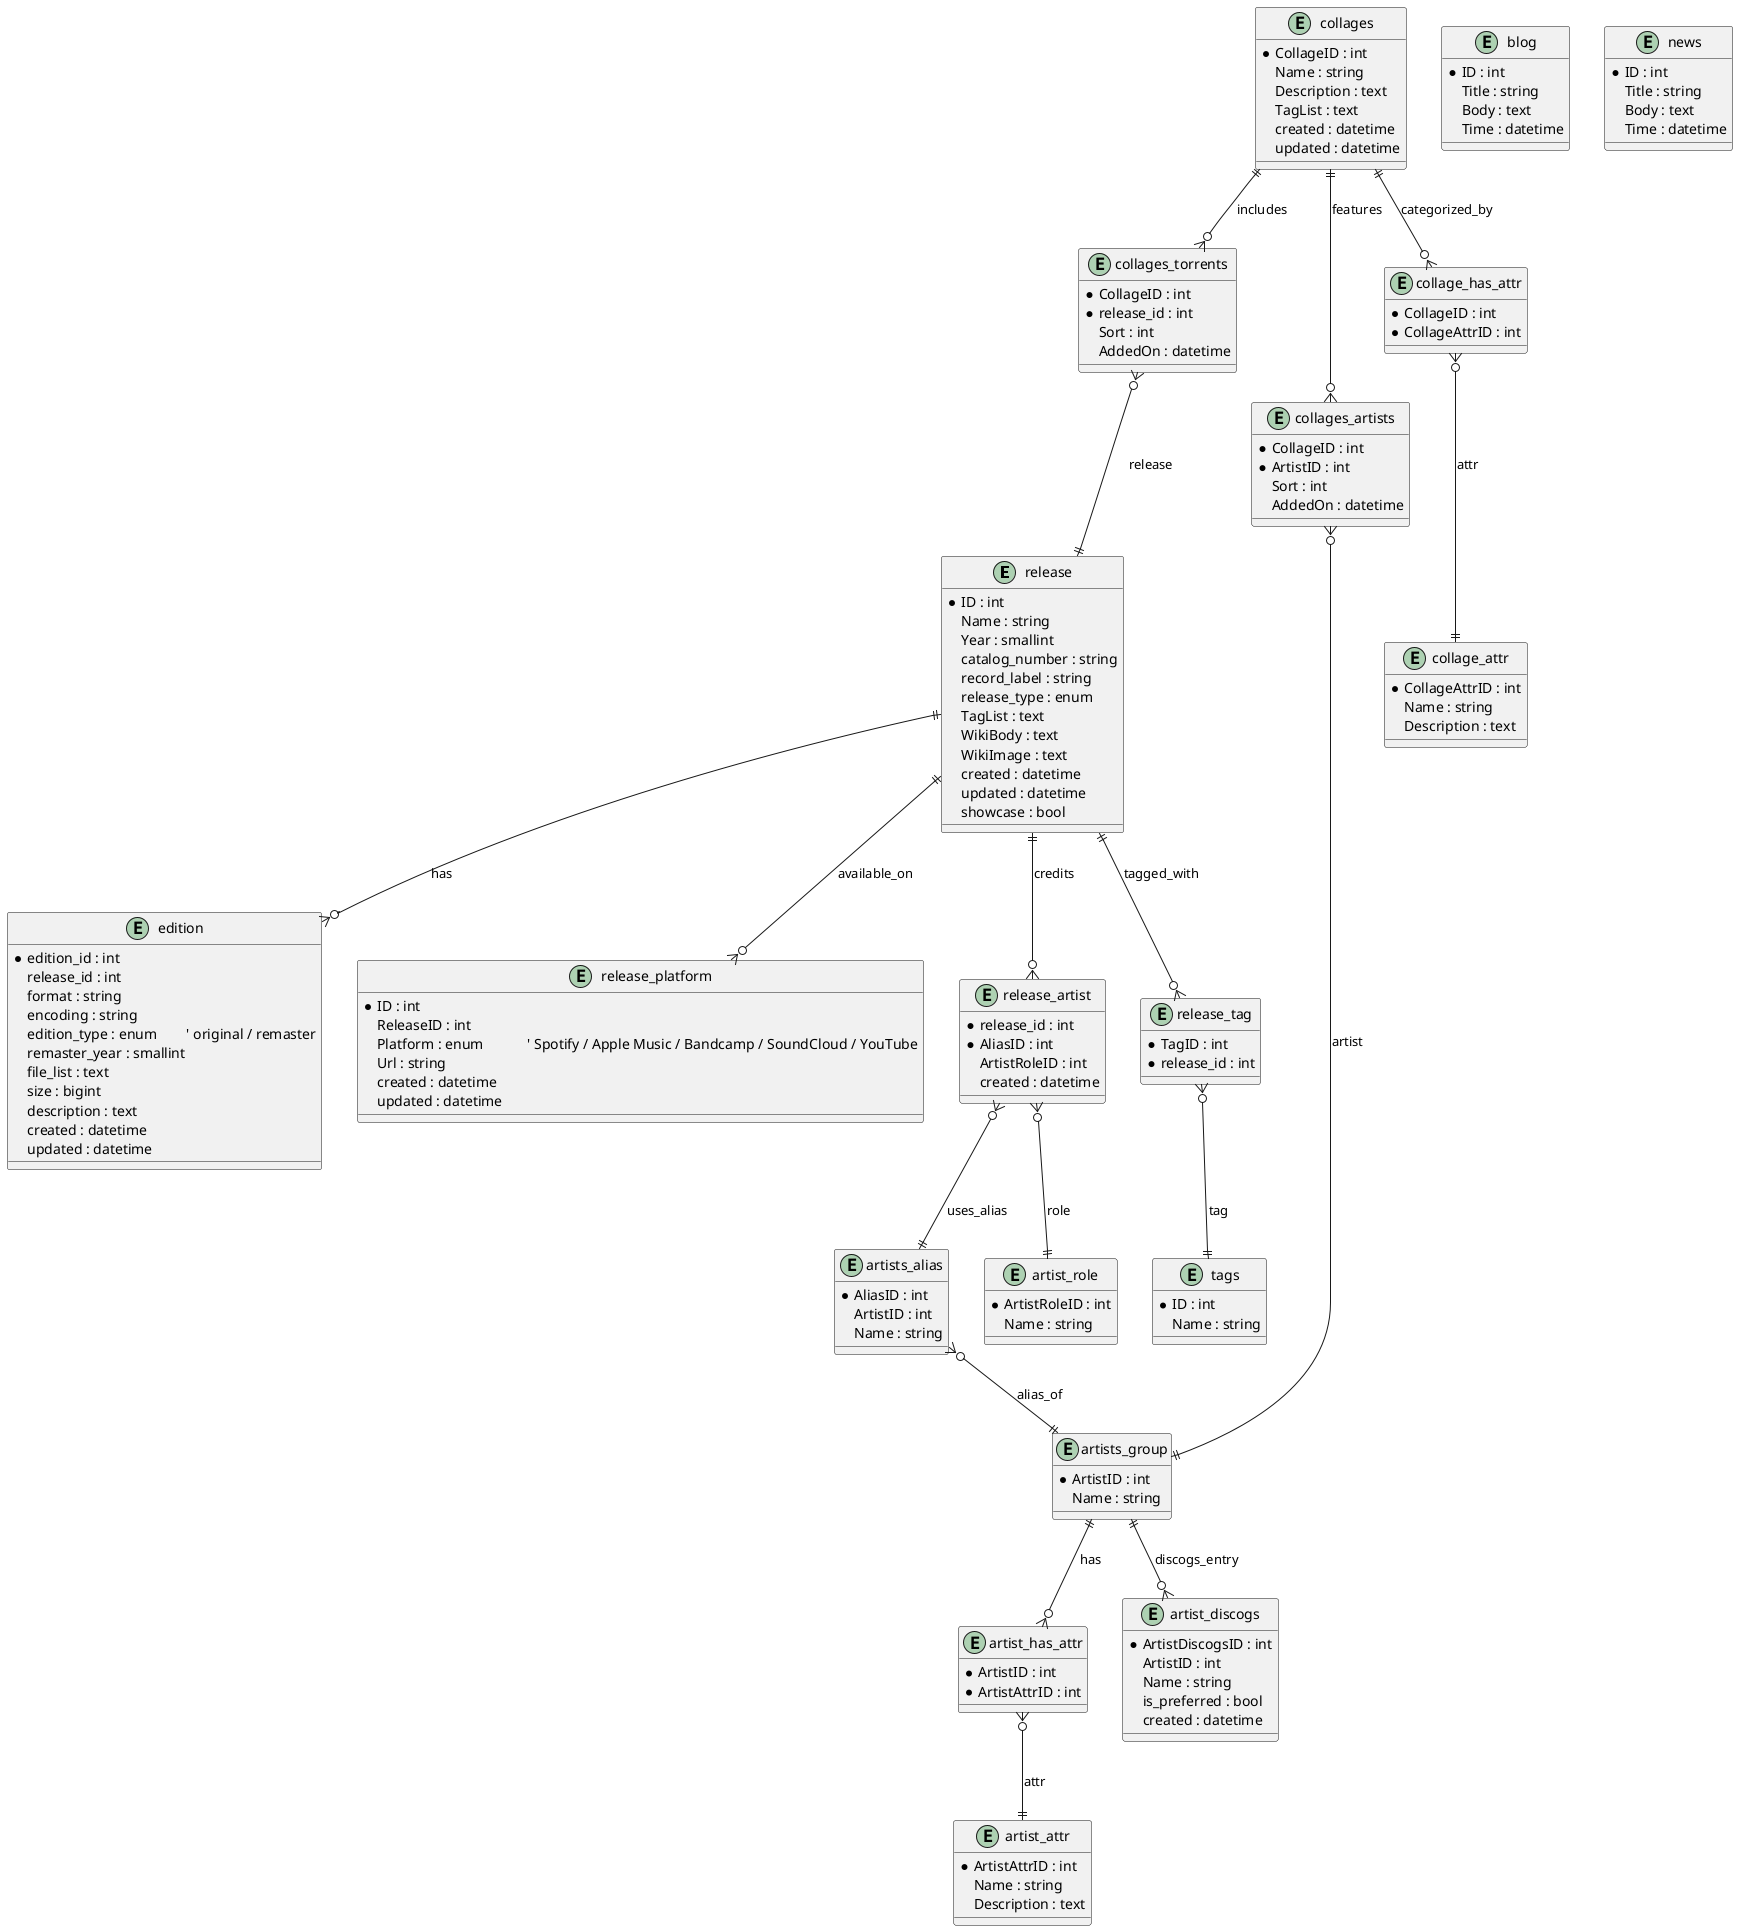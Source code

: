 @startuml
entity "release" as Release {
  *ID : int
  Name : string
  Year : smallint
  catalog_number : string
  record_label : string
  release_type : enum
  TagList : text
  WikiBody : text
  WikiImage : text
  created : datetime
  updated : datetime
  showcase : bool
}

entity "edition" as Edition {
  *edition_id : int
  release_id : int
  format : string
  encoding : string
  edition_type : enum        ' original / remaster
  remaster_year : smallint
  file_list : text
  size : bigint
  description : text
  created : datetime
  updated : datetime
}

entity "release_platform" as ReleasePlatform {
  *ID : int
  ReleaseID : int
  Platform : enum            ' Spotify / Apple Music / Bandcamp / SoundCloud / YouTube
  Url : string
  created : datetime
  updated : datetime
}

entity "artists_group" as Artist {
  *ArtistID : int
  Name : string
}

entity "artists_alias" as ArtistAlias {
  *AliasID : int
  ArtistID : int
  Name : string
}

entity "release_artist" as ReleaseArtist {
  *release_id : int
  *AliasID : int
  ArtistRoleID : int
  created : datetime
}

entity "artist_role" as ArtistRole {
  *ArtistRoleID : int
  Name : string
}

entity "artist_attr" as ArtistAttr {
  *ArtistAttrID : int
  Name : string
  Description : text
}

entity "artist_has_attr" as ArtistHasAttr {
  *ArtistID : int
  *ArtistAttrID : int
}

entity "tags" as Tag {
  *ID : int
  Name : string
}

entity "release_tag" as ReleaseTag {
  *TagID : int
  *release_id : int
}

Release ||--o{ Edition : has
Release ||--o{ ReleasePlatform : available_on
Release ||--o{ ReleaseArtist : credits
Release ||--o{ ReleaseTag : tagged_with
ReleaseArtist }o--|| ArtistAlias : uses_alias
ReleaseArtist }o--|| ArtistRole : role
ArtistAlias }o--|| Artist : alias_of
Artist ||--o{ ArtistHasAttr : has
ArtistHasAttr }o--|| ArtistAttr : attr
ReleaseTag }o--|| Tag : tag

entity "collages" as Collage {
  *CollageID : int
  Name : string
  Description : text
  TagList : text
  created : datetime
  updated : datetime
}

entity "collages_torrents" as CollageRelease {
  *CollageID : int
  *release_id : int
  Sort : int
  AddedOn : datetime
}

entity "collages_artists" as CollageArtist {
  *CollageID : int
  *ArtistID : int
  Sort : int
  AddedOn : datetime
}

entity "collage_attr" as CollageAttr {
  *CollageAttrID : int
  Name : string
  Description : text
}

entity "collage_has_attr" as CollageHasAttr {
  *CollageID : int
  *CollageAttrID : int
}

Collage ||--o{ CollageRelease : includes
CollageRelease }o--|| Release : release
Collage ||--o{ CollageArtist : features
CollageArtist }o--|| Artist : artist
Collage ||--o{ CollageHasAttr : categorized_by
CollageHasAttr }o--|| CollageAttr : attr

entity "artist_discogs" as ArtistDiscogs {
  *ArtistDiscogsID : int
  ArtistID : int
  Name : string
  is_preferred : bool
  created : datetime
}

Artist ||--o{ ArtistDiscogs : discogs_entry

entity "blog" as Blog {
  *ID : int
  Title : string
  Body : text
  Time : datetime
}

entity "news" as News {
  *ID : int
  Title : string
  Body : text
  Time : datetime
}
@enduml
